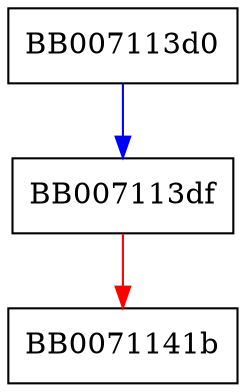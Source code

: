 digraph FUN_007113d0 {
  node [shape="box"];
  graph [splines=ortho];
  BB007113d0 -> BB007113df [color="blue"];
  BB007113df -> BB0071141b [color="red"];
}